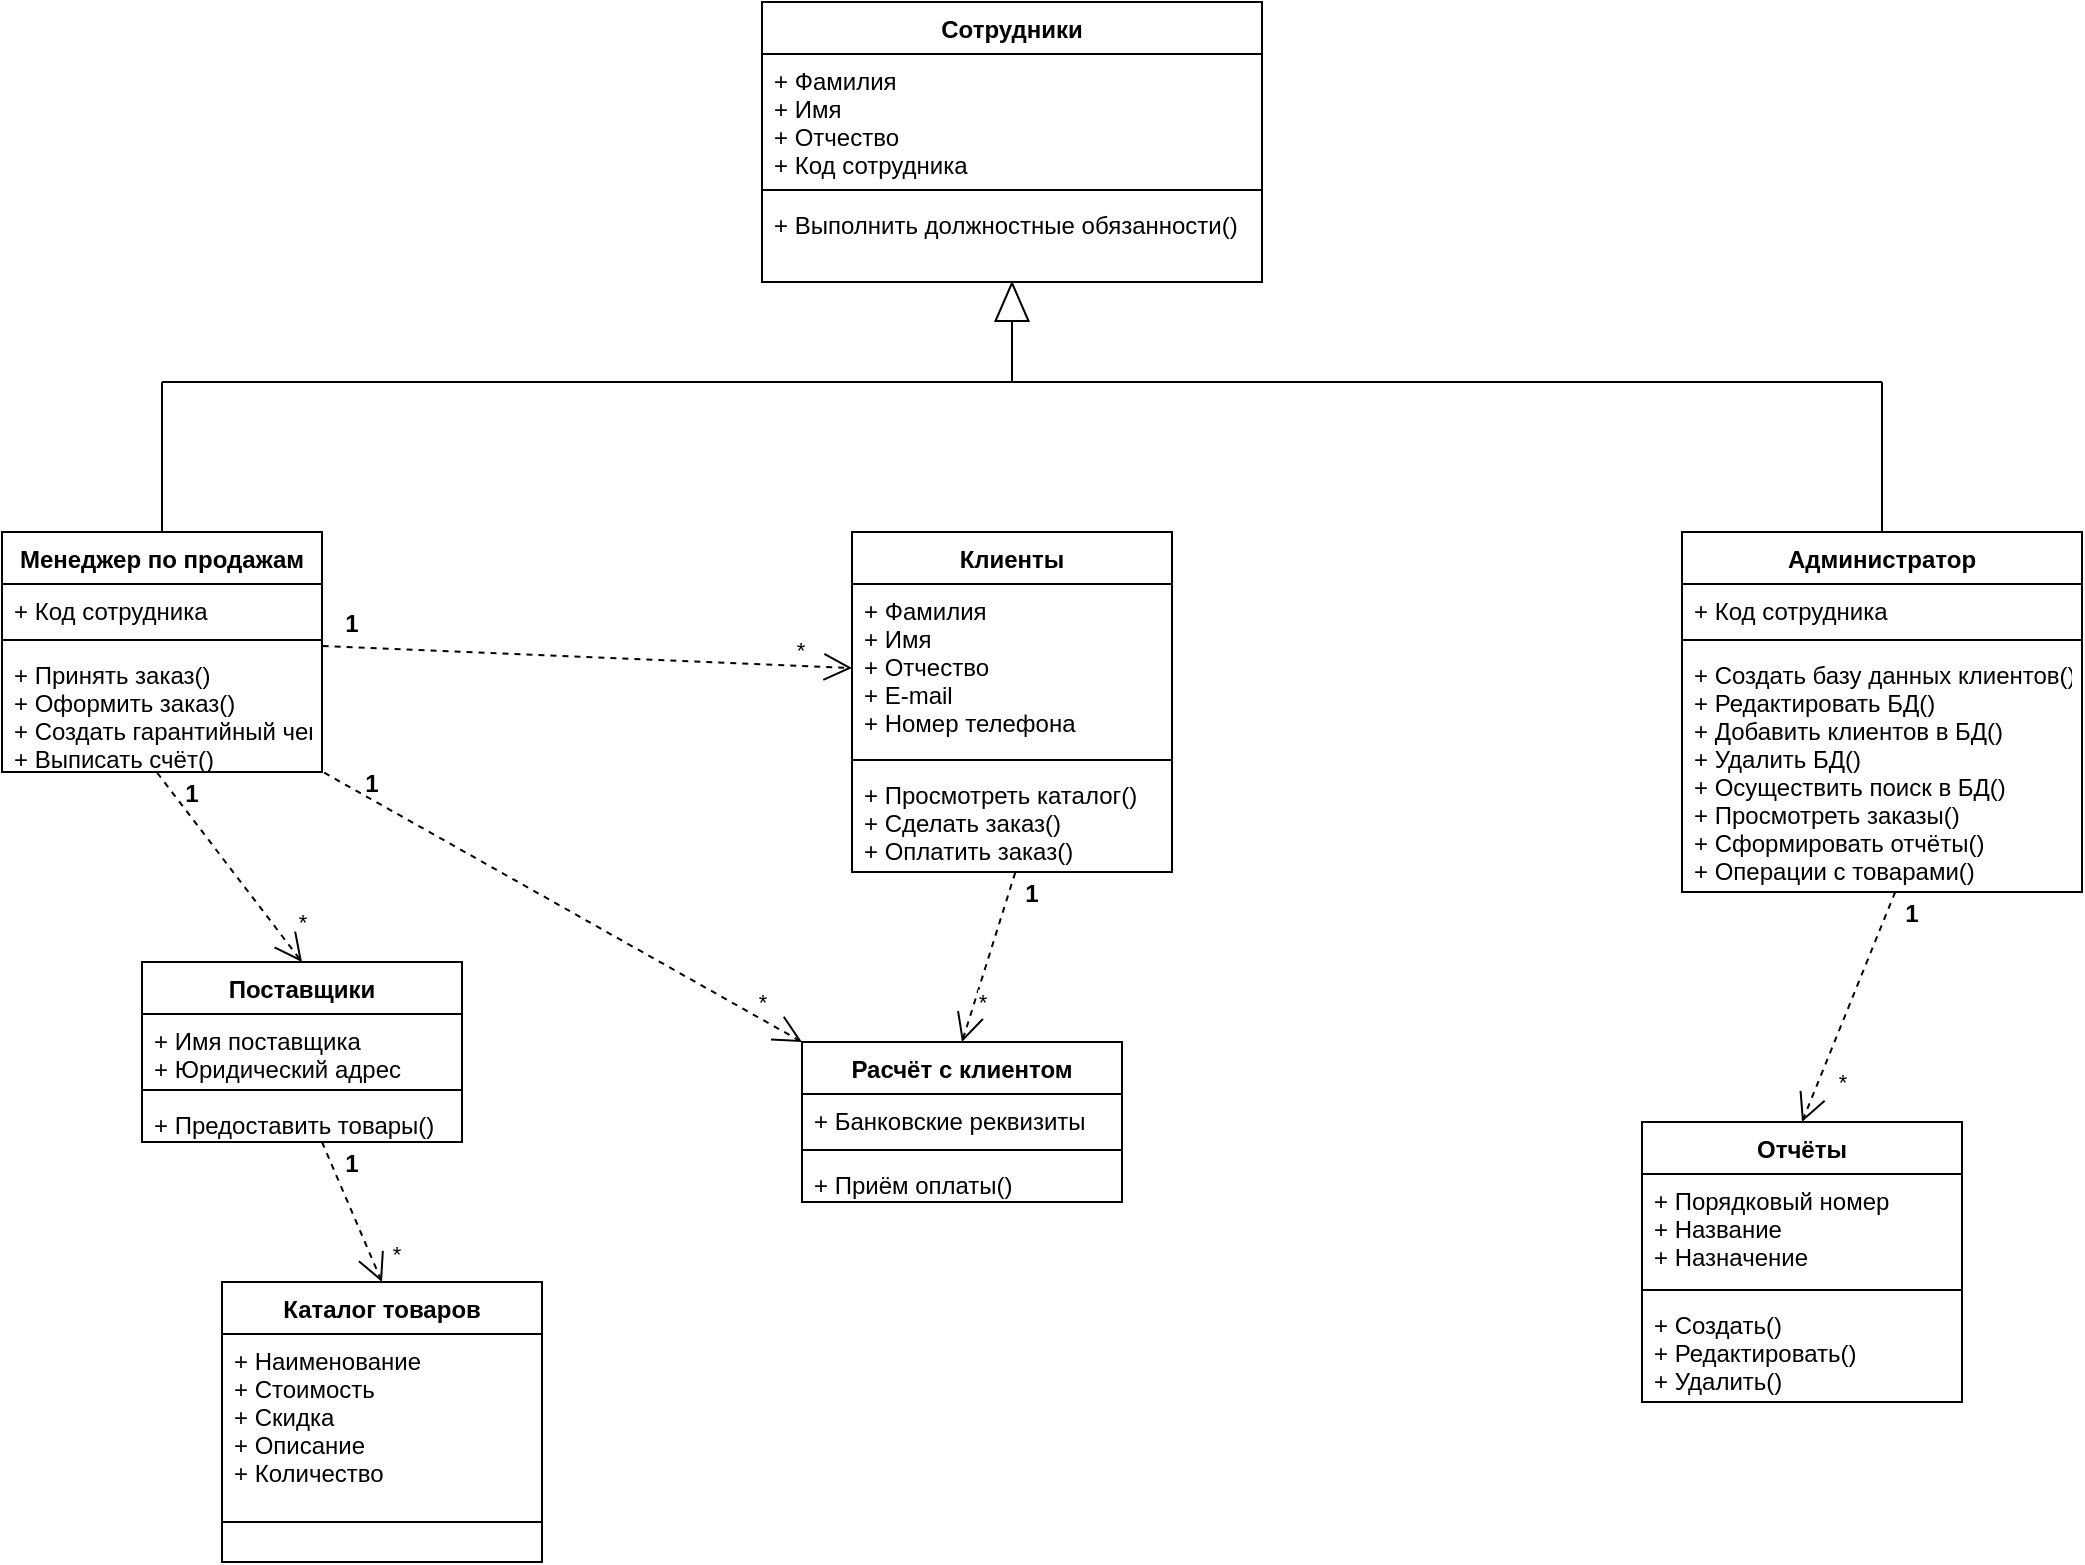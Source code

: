 <mxfile version="20.5.3" type="device"><diagram id="NeoNlkslcVw6kClrkCuT" name="Страница 1"><mxGraphModel dx="1673" dy="896" grid="1" gridSize="10" guides="1" tooltips="1" connect="1" arrows="1" fold="1" page="1" pageScale="1" pageWidth="827" pageHeight="1169" math="0" shadow="0"><root><mxCell id="0"/><mxCell id="1" parent="0"/><mxCell id="uzTe7ajIkkOHo7czzybI-1" value="Сотрудники" style="swimlane;fontStyle=1;align=center;verticalAlign=top;childLayout=stackLayout;horizontal=1;startSize=26;horizontalStack=0;resizeParent=1;resizeParentMax=0;resizeLast=0;collapsible=1;marginBottom=0;" vertex="1" parent="1"><mxGeometry x="540" y="330" width="250" height="140" as="geometry"><mxRectangle x="540" y="330" width="110" height="30" as="alternateBounds"/></mxGeometry></mxCell><mxCell id="uzTe7ajIkkOHo7czzybI-2" value="+ Фамилия&#10;+ Имя&#10;+ Отчество&#10;+ Код сотрудника" style="text;strokeColor=none;fillColor=none;align=left;verticalAlign=top;spacingLeft=4;spacingRight=4;overflow=hidden;rotatable=0;points=[[0,0.5],[1,0.5]];portConstraint=eastwest;" vertex="1" parent="uzTe7ajIkkOHo7czzybI-1"><mxGeometry y="26" width="250" height="64" as="geometry"/></mxCell><mxCell id="uzTe7ajIkkOHo7czzybI-3" value="" style="line;strokeWidth=1;fillColor=none;align=left;verticalAlign=middle;spacingTop=-1;spacingLeft=3;spacingRight=3;rotatable=0;labelPosition=right;points=[];portConstraint=eastwest;strokeColor=inherit;" vertex="1" parent="uzTe7ajIkkOHo7czzybI-1"><mxGeometry y="90" width="250" height="8" as="geometry"/></mxCell><mxCell id="uzTe7ajIkkOHo7czzybI-4" value="+ Выполнить должностные обязанности()" style="text;strokeColor=none;fillColor=none;align=left;verticalAlign=top;spacingLeft=4;spacingRight=4;overflow=hidden;rotatable=0;points=[[0,0.5],[1,0.5]];portConstraint=eastwest;" vertex="1" parent="uzTe7ajIkkOHo7czzybI-1"><mxGeometry y="98" width="250" height="42" as="geometry"/></mxCell><mxCell id="uzTe7ajIkkOHo7czzybI-7" value="Менеджер по продажам" style="swimlane;fontStyle=1;align=center;verticalAlign=top;childLayout=stackLayout;horizontal=1;startSize=26;horizontalStack=0;resizeParent=1;resizeParentMax=0;resizeLast=0;collapsible=1;marginBottom=0;" vertex="1" parent="1"><mxGeometry x="160" y="595" width="160" height="120" as="geometry"/></mxCell><mxCell id="uzTe7ajIkkOHo7czzybI-8" value="+ Код сотрудника" style="text;strokeColor=none;fillColor=none;align=left;verticalAlign=top;spacingLeft=4;spacingRight=4;overflow=hidden;rotatable=0;points=[[0,0.5],[1,0.5]];portConstraint=eastwest;" vertex="1" parent="uzTe7ajIkkOHo7czzybI-7"><mxGeometry y="26" width="160" height="24" as="geometry"/></mxCell><mxCell id="uzTe7ajIkkOHo7czzybI-9" value="" style="line;strokeWidth=1;fillColor=none;align=left;verticalAlign=middle;spacingTop=-1;spacingLeft=3;spacingRight=3;rotatable=0;labelPosition=right;points=[];portConstraint=eastwest;strokeColor=inherit;" vertex="1" parent="uzTe7ajIkkOHo7czzybI-7"><mxGeometry y="50" width="160" height="8" as="geometry"/></mxCell><mxCell id="uzTe7ajIkkOHo7czzybI-10" value="+ Принять заказ()&#10;+ Оформить заказ()&#10;+ Создать гарантийный чек()&#10;+ Выписать счёт()" style="text;strokeColor=none;fillColor=none;align=left;verticalAlign=top;spacingLeft=4;spacingRight=4;overflow=hidden;rotatable=0;points=[[0,0.5],[1,0.5]];portConstraint=eastwest;" vertex="1" parent="uzTe7ajIkkOHo7czzybI-7"><mxGeometry y="58" width="160" height="62" as="geometry"/></mxCell><mxCell id="uzTe7ajIkkOHo7czzybI-11" value="Клиенты" style="swimlane;fontStyle=1;align=center;verticalAlign=top;childLayout=stackLayout;horizontal=1;startSize=26;horizontalStack=0;resizeParent=1;resizeParentMax=0;resizeLast=0;collapsible=1;marginBottom=0;" vertex="1" parent="1"><mxGeometry x="585" y="595" width="160" height="170" as="geometry"/></mxCell><mxCell id="uzTe7ajIkkOHo7czzybI-12" value="+ Фамилия&#10;+ Имя&#10;+ Отчество&#10;+ E-mail&#10;+ Номер телефона" style="text;strokeColor=none;fillColor=none;align=left;verticalAlign=top;spacingLeft=4;spacingRight=4;overflow=hidden;rotatable=0;points=[[0,0.5],[1,0.5]];portConstraint=eastwest;" vertex="1" parent="uzTe7ajIkkOHo7czzybI-11"><mxGeometry y="26" width="160" height="84" as="geometry"/></mxCell><mxCell id="uzTe7ajIkkOHo7czzybI-13" value="" style="line;strokeWidth=1;fillColor=none;align=left;verticalAlign=middle;spacingTop=-1;spacingLeft=3;spacingRight=3;rotatable=0;labelPosition=right;points=[];portConstraint=eastwest;strokeColor=inherit;" vertex="1" parent="uzTe7ajIkkOHo7czzybI-11"><mxGeometry y="110" width="160" height="8" as="geometry"/></mxCell><mxCell id="uzTe7ajIkkOHo7czzybI-14" value="+ Просмотреть каталог()&#10;+ Сделать заказ()&#10;+ Оплатить заказ()" style="text;strokeColor=none;fillColor=none;align=left;verticalAlign=top;spacingLeft=4;spacingRight=4;overflow=hidden;rotatable=0;points=[[0,0.5],[1,0.5]];portConstraint=eastwest;" vertex="1" parent="uzTe7ajIkkOHo7czzybI-11"><mxGeometry y="118" width="160" height="52" as="geometry"/></mxCell><mxCell id="uzTe7ajIkkOHo7czzybI-15" value="Администратор" style="swimlane;fontStyle=1;align=center;verticalAlign=top;childLayout=stackLayout;horizontal=1;startSize=26;horizontalStack=0;resizeParent=1;resizeParentMax=0;resizeLast=0;collapsible=1;marginBottom=0;" vertex="1" parent="1"><mxGeometry x="1000" y="595" width="200" height="180" as="geometry"/></mxCell><mxCell id="uzTe7ajIkkOHo7czzybI-16" value="+ Код сотрудника" style="text;strokeColor=none;fillColor=none;align=left;verticalAlign=top;spacingLeft=4;spacingRight=4;overflow=hidden;rotatable=0;points=[[0,0.5],[1,0.5]];portConstraint=eastwest;" vertex="1" parent="uzTe7ajIkkOHo7czzybI-15"><mxGeometry y="26" width="200" height="24" as="geometry"/></mxCell><mxCell id="uzTe7ajIkkOHo7czzybI-17" value="" style="line;strokeWidth=1;fillColor=none;align=left;verticalAlign=middle;spacingTop=-1;spacingLeft=3;spacingRight=3;rotatable=0;labelPosition=right;points=[];portConstraint=eastwest;strokeColor=inherit;" vertex="1" parent="uzTe7ajIkkOHo7czzybI-15"><mxGeometry y="50" width="200" height="8" as="geometry"/></mxCell><mxCell id="uzTe7ajIkkOHo7czzybI-18" value="+ Создать базу данных клиентов()&#10;+ Редактировать БД()&#10;+ Добавить клиентов в БД()&#10;+ Удалить БД()&#10;+ Осуществить поиск в БД()&#10;+ Просмотреть заказы()&#10;+ Сформировать отчёты()&#10;+ Операции с товарами()" style="text;strokeColor=none;fillColor=none;align=left;verticalAlign=top;spacingLeft=4;spacingRight=4;overflow=hidden;rotatable=0;points=[[0,0.5],[1,0.5]];portConstraint=eastwest;" vertex="1" parent="uzTe7ajIkkOHo7czzybI-15"><mxGeometry y="58" width="200" height="122" as="geometry"/></mxCell><mxCell id="uzTe7ajIkkOHo7czzybI-19" value="" style="endArrow=none;html=1;rounded=0;" edge="1" parent="1"><mxGeometry width="50" height="50" relative="1" as="geometry"><mxPoint x="240" y="520" as="sourcePoint"/><mxPoint x="1100" y="520" as="targetPoint"/></mxGeometry></mxCell><mxCell id="uzTe7ajIkkOHo7czzybI-20" value="" style="endArrow=none;html=1;rounded=0;exitX=0.5;exitY=0;exitDx=0;exitDy=0;" edge="1" parent="1" source="uzTe7ajIkkOHo7czzybI-7"><mxGeometry width="50" height="50" relative="1" as="geometry"><mxPoint x="390" y="370" as="sourcePoint"/><mxPoint x="240" y="520" as="targetPoint"/></mxGeometry></mxCell><mxCell id="uzTe7ajIkkOHo7czzybI-21" value="" style="endArrow=none;html=1;rounded=0;" edge="1" parent="1"><mxGeometry width="50" height="50" relative="1" as="geometry"><mxPoint x="665" y="520" as="sourcePoint"/><mxPoint x="660" y="520" as="targetPoint"/></mxGeometry></mxCell><mxCell id="uzTe7ajIkkOHo7czzybI-22" value="" style="endArrow=none;html=1;rounded=0;exitX=0.5;exitY=0;exitDx=0;exitDy=0;" edge="1" parent="1" source="uzTe7ajIkkOHo7czzybI-15"><mxGeometry width="50" height="50" relative="1" as="geometry"><mxPoint x="1060" y="560" as="sourcePoint"/><mxPoint x="1100" y="520" as="targetPoint"/></mxGeometry></mxCell><mxCell id="uzTe7ajIkkOHo7czzybI-23" value="" style="endArrow=none;html=1;rounded=0;" edge="1" parent="1"><mxGeometry width="50" height="50" relative="1" as="geometry"><mxPoint x="665" y="520" as="sourcePoint"/><mxPoint x="665" y="490" as="targetPoint"/></mxGeometry></mxCell><mxCell id="uzTe7ajIkkOHo7czzybI-25" value="" style="shape=flexArrow;endArrow=classic;html=1;rounded=0;shadow=0;sketch=0;endWidth=7.182;endSize=6;width=8.373;" edge="1" parent="1"><mxGeometry width="50" height="50" relative="1" as="geometry"><mxPoint x="665" y="490" as="sourcePoint"/><mxPoint x="665" y="470" as="targetPoint"/></mxGeometry></mxCell><mxCell id="uzTe7ajIkkOHo7czzybI-30" value="Поставщики" style="swimlane;fontStyle=1;align=center;verticalAlign=top;childLayout=stackLayout;horizontal=1;startSize=26;horizontalStack=0;resizeParent=1;resizeParentMax=0;resizeLast=0;collapsible=1;marginBottom=0;" vertex="1" parent="1"><mxGeometry x="230" y="810" width="160" height="90" as="geometry"/></mxCell><mxCell id="uzTe7ajIkkOHo7czzybI-31" value="+ Имя поставщика&#10;+ Юридический адрес" style="text;strokeColor=none;fillColor=none;align=left;verticalAlign=top;spacingLeft=4;spacingRight=4;overflow=hidden;rotatable=0;points=[[0,0.5],[1,0.5]];portConstraint=eastwest;" vertex="1" parent="uzTe7ajIkkOHo7czzybI-30"><mxGeometry y="26" width="160" height="34" as="geometry"/></mxCell><mxCell id="uzTe7ajIkkOHo7czzybI-32" value="" style="line;strokeWidth=1;fillColor=none;align=left;verticalAlign=middle;spacingTop=-1;spacingLeft=3;spacingRight=3;rotatable=0;labelPosition=right;points=[];portConstraint=eastwest;strokeColor=inherit;" vertex="1" parent="uzTe7ajIkkOHo7czzybI-30"><mxGeometry y="60" width="160" height="8" as="geometry"/></mxCell><mxCell id="uzTe7ajIkkOHo7czzybI-33" value="+ Предоставить товары()" style="text;strokeColor=none;fillColor=none;align=left;verticalAlign=top;spacingLeft=4;spacingRight=4;overflow=hidden;rotatable=0;points=[[0,0.5],[1,0.5]];portConstraint=eastwest;" vertex="1" parent="uzTe7ajIkkOHo7czzybI-30"><mxGeometry y="68" width="160" height="22" as="geometry"/></mxCell><mxCell id="uzTe7ajIkkOHo7czzybI-34" value="Каталог товаров" style="swimlane;fontStyle=1;align=center;verticalAlign=top;childLayout=stackLayout;horizontal=1;startSize=26;horizontalStack=0;resizeParent=1;resizeParentMax=0;resizeLast=0;collapsible=1;marginBottom=0;" vertex="1" parent="1"><mxGeometry x="270" y="970" width="160" height="140" as="geometry"/></mxCell><mxCell id="uzTe7ajIkkOHo7czzybI-35" value="+ Наименование&#10;+ Стоимость&#10;+ Скидка&#10;+ Описание&#10;+ Количество" style="text;strokeColor=none;fillColor=none;align=left;verticalAlign=top;spacingLeft=4;spacingRight=4;overflow=hidden;rotatable=0;points=[[0,0.5],[1,0.5]];portConstraint=eastwest;" vertex="1" parent="uzTe7ajIkkOHo7czzybI-34"><mxGeometry y="26" width="160" height="74" as="geometry"/></mxCell><mxCell id="uzTe7ajIkkOHo7czzybI-36" value="" style="line;strokeWidth=1;fillColor=none;align=left;verticalAlign=middle;spacingTop=-1;spacingLeft=3;spacingRight=3;rotatable=0;labelPosition=right;points=[];portConstraint=eastwest;strokeColor=inherit;" vertex="1" parent="uzTe7ajIkkOHo7czzybI-34"><mxGeometry y="100" width="160" height="40" as="geometry"/></mxCell><mxCell id="uzTe7ajIkkOHo7czzybI-41" value="Расчёт с клиентом" style="swimlane;fontStyle=1;align=center;verticalAlign=top;childLayout=stackLayout;horizontal=1;startSize=26;horizontalStack=0;resizeParent=1;resizeParentMax=0;resizeLast=0;collapsible=1;marginBottom=0;" vertex="1" parent="1"><mxGeometry x="560" y="850" width="160" height="80" as="geometry"/></mxCell><mxCell id="uzTe7ajIkkOHo7czzybI-42" value="+ Банковские реквизиты" style="text;strokeColor=none;fillColor=none;align=left;verticalAlign=top;spacingLeft=4;spacingRight=4;overflow=hidden;rotatable=0;points=[[0,0.5],[1,0.5]];portConstraint=eastwest;" vertex="1" parent="uzTe7ajIkkOHo7czzybI-41"><mxGeometry y="26" width="160" height="24" as="geometry"/></mxCell><mxCell id="uzTe7ajIkkOHo7czzybI-43" value="" style="line;strokeWidth=1;fillColor=none;align=left;verticalAlign=middle;spacingTop=-1;spacingLeft=3;spacingRight=3;rotatable=0;labelPosition=right;points=[];portConstraint=eastwest;strokeColor=inherit;" vertex="1" parent="uzTe7ajIkkOHo7czzybI-41"><mxGeometry y="50" width="160" height="8" as="geometry"/></mxCell><mxCell id="uzTe7ajIkkOHo7czzybI-44" value="+ Приём оплаты()" style="text;strokeColor=none;fillColor=none;align=left;verticalAlign=top;spacingLeft=4;spacingRight=4;overflow=hidden;rotatable=0;points=[[0,0.5],[1,0.5]];portConstraint=eastwest;" vertex="1" parent="uzTe7ajIkkOHo7czzybI-41"><mxGeometry y="58" width="160" height="22" as="geometry"/></mxCell><mxCell id="uzTe7ajIkkOHo7czzybI-45" value="Отчёты" style="swimlane;fontStyle=1;align=center;verticalAlign=top;childLayout=stackLayout;horizontal=1;startSize=26;horizontalStack=0;resizeParent=1;resizeParentMax=0;resizeLast=0;collapsible=1;marginBottom=0;" vertex="1" parent="1"><mxGeometry x="980" y="890" width="160" height="140" as="geometry"/></mxCell><mxCell id="uzTe7ajIkkOHo7czzybI-46" value="+ Порядковый номер&#10;+ Название&#10;+ Назначение" style="text;strokeColor=none;fillColor=none;align=left;verticalAlign=top;spacingLeft=4;spacingRight=4;overflow=hidden;rotatable=0;points=[[0,0.5],[1,0.5]];portConstraint=eastwest;" vertex="1" parent="uzTe7ajIkkOHo7czzybI-45"><mxGeometry y="26" width="160" height="54" as="geometry"/></mxCell><mxCell id="uzTe7ajIkkOHo7czzybI-47" value="" style="line;strokeWidth=1;fillColor=none;align=left;verticalAlign=middle;spacingTop=-1;spacingLeft=3;spacingRight=3;rotatable=0;labelPosition=right;points=[];portConstraint=eastwest;strokeColor=inherit;" vertex="1" parent="uzTe7ajIkkOHo7czzybI-45"><mxGeometry y="80" width="160" height="8" as="geometry"/></mxCell><mxCell id="uzTe7ajIkkOHo7czzybI-48" value="+ Создать()&#10;+ Редактировать()&#10;+ Удалить()" style="text;strokeColor=none;fillColor=none;align=left;verticalAlign=top;spacingLeft=4;spacingRight=4;overflow=hidden;rotatable=0;points=[[0,0.5],[1,0.5]];portConstraint=eastwest;" vertex="1" parent="uzTe7ajIkkOHo7czzybI-45"><mxGeometry y="88" width="160" height="52" as="geometry"/></mxCell><mxCell id="uzTe7ajIkkOHo7czzybI-58" value="*" style="endArrow=open;endSize=12;dashed=1;html=1;rounded=0;shadow=0;sketch=0;exitX=0.485;exitY=1.006;exitDx=0;exitDy=0;exitPerimeter=0;entryX=0.5;entryY=0;entryDx=0;entryDy=0;" edge="1" parent="1" source="uzTe7ajIkkOHo7czzybI-10" target="uzTe7ajIkkOHo7czzybI-30"><mxGeometry x="0.733" y="12" width="160" relative="1" as="geometry"><mxPoint x="400" y="720" as="sourcePoint"/><mxPoint x="560" y="720" as="targetPoint"/><mxPoint as="offset"/></mxGeometry></mxCell><mxCell id="uzTe7ajIkkOHo7czzybI-61" value="1" style="text;align=center;fontStyle=1;verticalAlign=middle;spacingLeft=3;spacingRight=3;strokeColor=none;rotatable=0;points=[[0,0.5],[1,0.5]];portConstraint=eastwest;" vertex="1" parent="1"><mxGeometry x="250" y="715" width="10" height="20" as="geometry"/></mxCell><mxCell id="uzTe7ajIkkOHo7czzybI-63" value="*" style="endArrow=open;endSize=12;dashed=1;html=1;rounded=0;shadow=0;sketch=0;exitX=1.007;exitY=1.006;exitDx=0;exitDy=0;exitPerimeter=0;entryX=0;entryY=0;entryDx=0;entryDy=0;" edge="1" parent="1" source="uzTe7ajIkkOHo7czzybI-10" target="uzTe7ajIkkOHo7czzybI-41"><mxGeometry x="0.801" y="8" width="160" relative="1" as="geometry"><mxPoint x="247.6" y="725.372" as="sourcePoint"/><mxPoint x="320" y="820" as="targetPoint"/><mxPoint as="offset"/></mxGeometry></mxCell><mxCell id="uzTe7ajIkkOHo7czzybI-64" value="1" style="text;align=center;fontStyle=1;verticalAlign=middle;spacingLeft=3;spacingRight=3;strokeColor=none;rotatable=0;points=[[0,0.5],[1,0.5]];portConstraint=eastwest;" vertex="1" parent="1"><mxGeometry x="340" y="710" width="10" height="20" as="geometry"/></mxCell><mxCell id="uzTe7ajIkkOHo7czzybI-65" value="*" style="endArrow=open;endSize=12;dashed=1;html=1;rounded=0;shadow=0;sketch=0;exitX=0.51;exitY=1.006;exitDx=0;exitDy=0;exitPerimeter=0;entryX=0.5;entryY=0;entryDx=0;entryDy=0;" edge="1" parent="1" source="uzTe7ajIkkOHo7czzybI-14" target="uzTe7ajIkkOHo7czzybI-41"><mxGeometry x="0.503" y="4" width="160" relative="1" as="geometry"><mxPoint x="331.12" y="725.372" as="sourcePoint"/><mxPoint x="570" y="860" as="targetPoint"/><mxPoint as="offset"/></mxGeometry></mxCell><mxCell id="uzTe7ajIkkOHo7czzybI-66" value="1" style="text;align=center;fontStyle=1;verticalAlign=middle;spacingLeft=3;spacingRight=3;strokeColor=none;rotatable=0;points=[[0,0.5],[1,0.5]];portConstraint=eastwest;" vertex="1" parent="1"><mxGeometry x="670" y="765" width="10" height="20" as="geometry"/></mxCell><mxCell id="uzTe7ajIkkOHo7czzybI-67" value="*" style="endArrow=open;endSize=12;dashed=1;html=1;rounded=0;shadow=0;sketch=0;exitX=0.51;exitY=1.006;exitDx=0;exitDy=0;exitPerimeter=0;entryX=0.5;entryY=0;entryDx=0;entryDy=0;" edge="1" parent="1" target="uzTe7ajIkkOHo7czzybI-45"><mxGeometry x="0.58" y="11" width="160" relative="1" as="geometry"><mxPoint x="1106.6" y="775.002" as="sourcePoint"/><mxPoint x="1080" y="859.69" as="targetPoint"/><mxPoint as="offset"/></mxGeometry></mxCell><mxCell id="uzTe7ajIkkOHo7czzybI-68" value="1" style="text;align=center;fontStyle=1;verticalAlign=middle;spacingLeft=3;spacingRight=3;strokeColor=none;rotatable=0;points=[[0,0.5],[1,0.5]];portConstraint=eastwest;" vertex="1" parent="1"><mxGeometry x="1110" y="775" width="10" height="20" as="geometry"/></mxCell><mxCell id="uzTe7ajIkkOHo7czzybI-69" value="*" style="endArrow=open;endSize=12;dashed=1;html=1;rounded=0;shadow=0;sketch=0;exitX=0.485;exitY=1.006;exitDx=0;exitDy=0;exitPerimeter=0;entryX=0.5;entryY=0;entryDx=0;entryDy=0;" edge="1" parent="1" target="uzTe7ajIkkOHo7czzybI-34"><mxGeometry x="0.733" y="12" width="160" relative="1" as="geometry"><mxPoint x="320.0" y="900.002" as="sourcePoint"/><mxPoint x="392.4" y="994.63" as="targetPoint"/><mxPoint as="offset"/></mxGeometry></mxCell><mxCell id="uzTe7ajIkkOHo7czzybI-70" value="1" style="text;align=center;fontStyle=1;verticalAlign=middle;spacingLeft=3;spacingRight=3;strokeColor=none;rotatable=0;points=[[0,0.5],[1,0.5]];portConstraint=eastwest;" vertex="1" parent="1"><mxGeometry x="330" y="900" width="10" height="20" as="geometry"/></mxCell><mxCell id="uzTe7ajIkkOHo7czzybI-71" value="*" style="endArrow=open;endSize=12;dashed=1;html=1;rounded=0;shadow=0;sketch=0;exitX=1.002;exitY=-0.017;exitDx=0;exitDy=0;exitPerimeter=0;entryX=0;entryY=0.5;entryDx=0;entryDy=0;" edge="1" parent="1" source="uzTe7ajIkkOHo7czzybI-10" target="uzTe7ajIkkOHo7czzybI-12"><mxGeometry x="0.801" y="8" width="160" relative="1" as="geometry"><mxPoint x="331.12" y="725.372" as="sourcePoint"/><mxPoint x="570" y="860" as="targetPoint"/><mxPoint as="offset"/></mxGeometry></mxCell><mxCell id="uzTe7ajIkkOHo7czzybI-72" value="1" style="text;align=center;fontStyle=1;verticalAlign=middle;spacingLeft=3;spacingRight=3;strokeColor=none;rotatable=0;points=[[0,0.5],[1,0.5]];portConstraint=eastwest;" vertex="1" parent="1"><mxGeometry x="330" y="630" width="10" height="20" as="geometry"/></mxCell></root></mxGraphModel></diagram></mxfile>